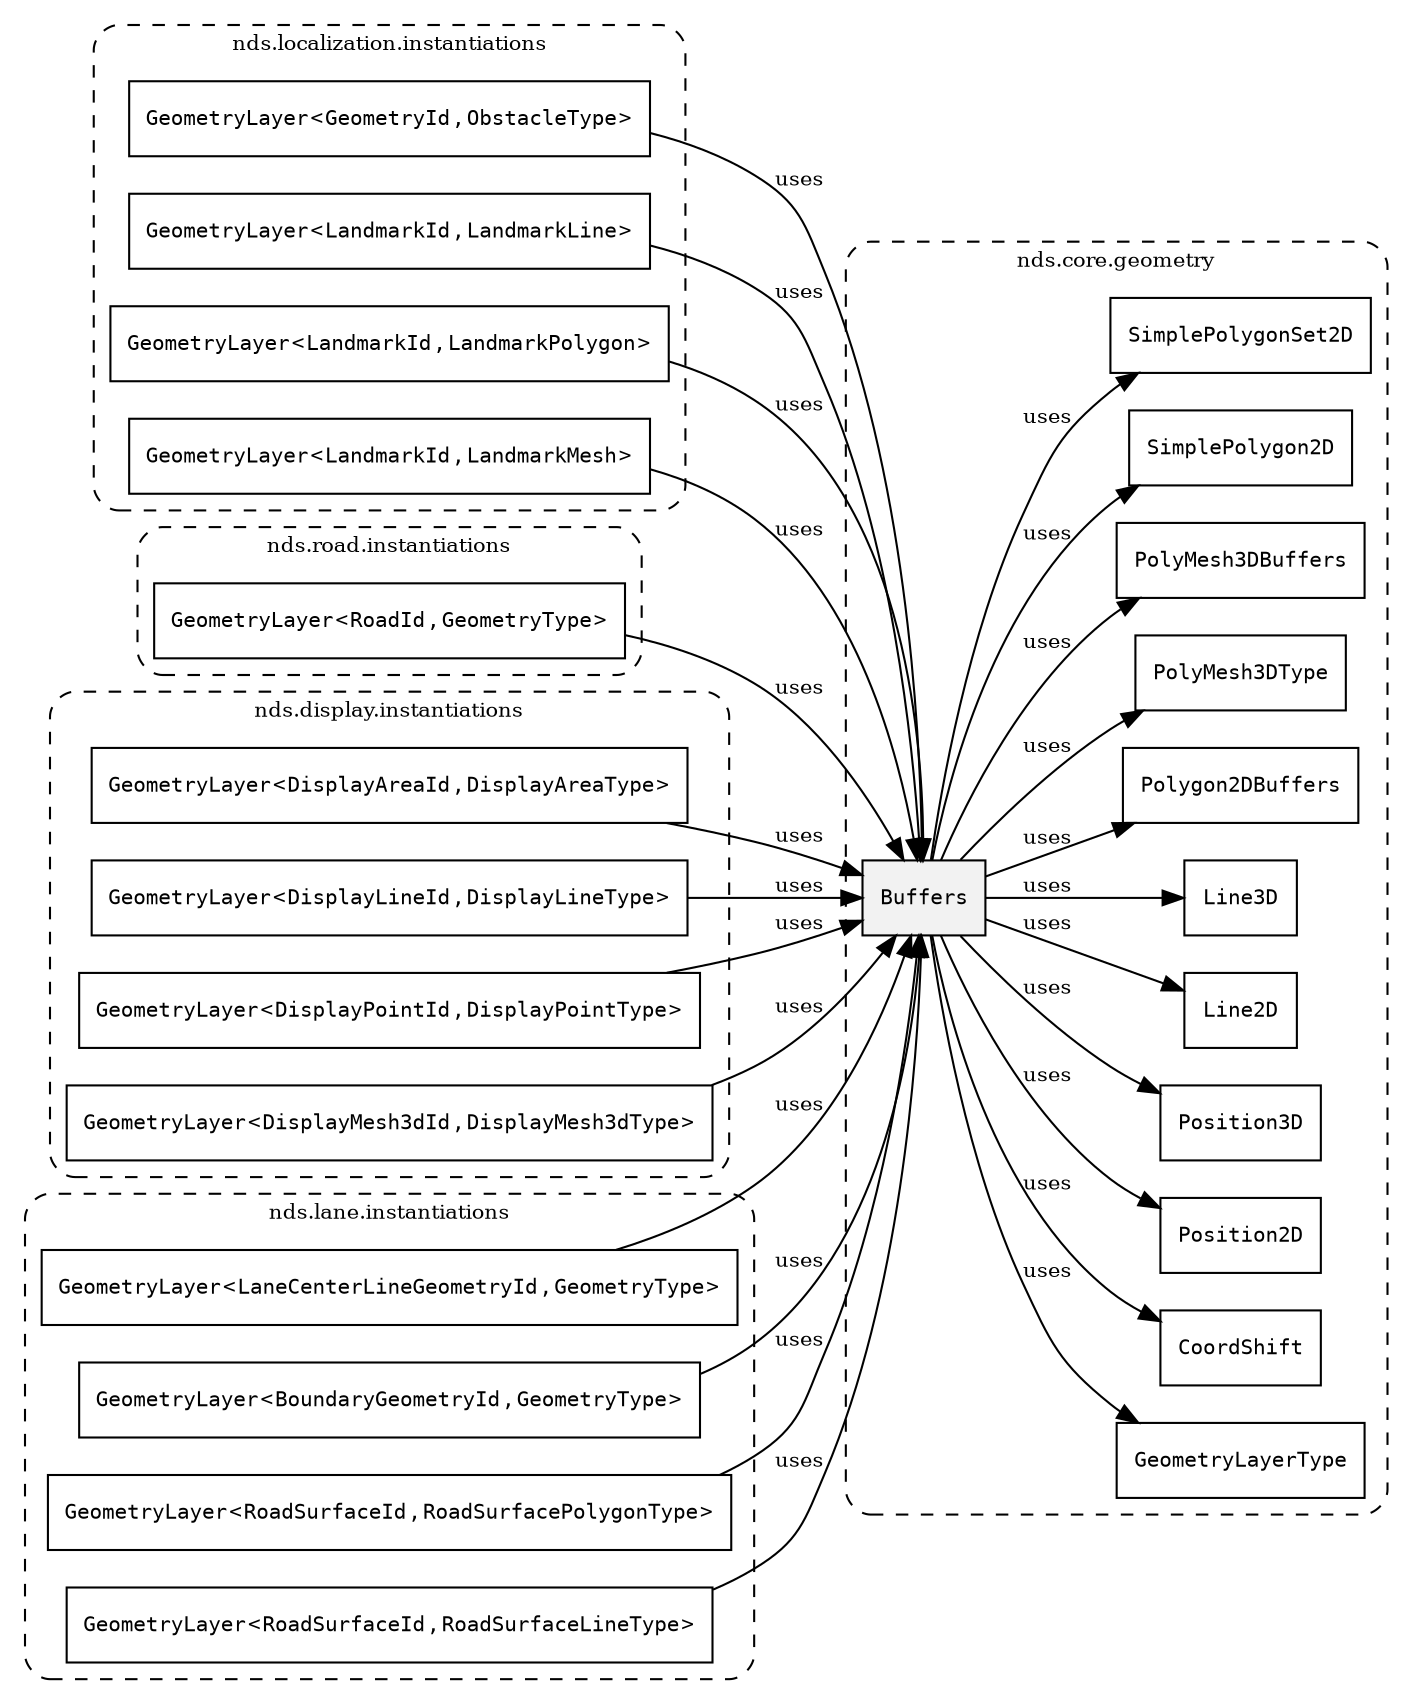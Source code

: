 /**
 * This dot file creates symbol collaboration diagram for Buffers.
 */
digraph ZSERIO
{
    node [shape=box, fontsize=10];
    rankdir="LR";
    fontsize=10;
    tooltip="Buffers collaboration diagram";

    subgraph "cluster_nds.core.geometry"
    {
        style="dashed, rounded";
        label="nds.core.geometry";
        tooltip="Package nds.core.geometry";
        href="../../../content/packages/nds.core.geometry.html#Package-nds-core-geometry";
        target="_parent";

        "Buffers" [style="filled", fillcolor="#0000000D", target="_parent", label=<<font face="monospace"><table align="center" border="0" cellspacing="0" cellpadding="0"><tr><td href="../../../content/packages/nds.core.geometry.html#Choice-Buffers" title="Choice defined in nds.core.geometry">Buffers</td></tr></table></font>>];
        "GeometryLayerType" [target="_parent", label=<<font face="monospace"><table align="center" border="0" cellspacing="0" cellpadding="0"><tr><td href="../../../content/packages/nds.core.geometry.html#Enum-GeometryLayerType" title="Enum defined in nds.core.geometry">GeometryLayerType</td></tr></table></font>>];
        "CoordShift" [target="_parent", label=<<font face="monospace"><table align="center" border="0" cellspacing="0" cellpadding="0"><tr><td href="../../../content/packages/nds.core.geometry.html#Subtype-CoordShift" title="Subtype defined in nds.core.geometry">CoordShift</td></tr></table></font>>];
        "Position2D" [target="_parent", label=<<font face="monospace"><table align="center" border="0" cellspacing="0" cellpadding="0"><tr><td href="../../../content/packages/nds.core.geometry.html#Structure-Position2D" title="Structure defined in nds.core.geometry">Position2D</td></tr></table></font>>];
        "Position3D" [target="_parent", label=<<font face="monospace"><table align="center" border="0" cellspacing="0" cellpadding="0"><tr><td href="../../../content/packages/nds.core.geometry.html#Structure-Position3D" title="Structure defined in nds.core.geometry">Position3D</td></tr></table></font>>];
        "Line2D" [target="_parent", label=<<font face="monospace"><table align="center" border="0" cellspacing="0" cellpadding="0"><tr><td href="../../../content/packages/nds.core.geometry.html#Structure-Line2D" title="Structure defined in nds.core.geometry">Line2D</td></tr></table></font>>];
        "Line3D" [target="_parent", label=<<font face="monospace"><table align="center" border="0" cellspacing="0" cellpadding="0"><tr><td href="../../../content/packages/nds.core.geometry.html#Structure-Line3D" title="Structure defined in nds.core.geometry">Line3D</td></tr></table></font>>];
        "Polygon2DBuffers" [target="_parent", label=<<font face="monospace"><table align="center" border="0" cellspacing="0" cellpadding="0"><tr><td href="../../../content/packages/nds.core.geometry.html#Structure-Polygon2DBuffers" title="Structure defined in nds.core.geometry">Polygon2DBuffers</td></tr></table></font>>];
        "PolyMesh3DType" [target="_parent", label=<<font face="monospace"><table align="center" border="0" cellspacing="0" cellpadding="0"><tr><td href="../../../content/packages/nds.core.geometry.html#Enum-PolyMesh3DType" title="Enum defined in nds.core.geometry">PolyMesh3DType</td></tr></table></font>>];
        "PolyMesh3DBuffers" [target="_parent", label=<<font face="monospace"><table align="center" border="0" cellspacing="0" cellpadding="0"><tr><td href="../../../content/packages/nds.core.geometry.html#Structure-PolyMesh3DBuffers" title="Structure defined in nds.core.geometry">PolyMesh3DBuffers</td></tr></table></font>>];
        "SimplePolygon2D" [target="_parent", label=<<font face="monospace"><table align="center" border="0" cellspacing="0" cellpadding="0"><tr><td href="../../../content/packages/nds.core.geometry.html#Subtype-SimplePolygon2D" title="Subtype defined in nds.core.geometry">SimplePolygon2D</td></tr></table></font>>];
        "SimplePolygonSet2D" [target="_parent", label=<<font face="monospace"><table align="center" border="0" cellspacing="0" cellpadding="0"><tr><td href="../../../content/packages/nds.core.geometry.html#Structure-SimplePolygonSet2D" title="Structure defined in nds.core.geometry">SimplePolygonSet2D</td></tr></table></font>>];
    }

    subgraph "cluster_nds.localization.instantiations"
    {
        style="dashed, rounded";
        label="nds.localization.instantiations";
        tooltip="Package nds.localization.instantiations";
        href="../../../content/packages/nds.localization.instantiations.html#Package-nds-localization-instantiations";
        target="_parent";

        "GeometryLayer&lt;GeometryId,ObstacleType&gt;" [target="_parent", label=<<font face="monospace"><table align="center" border="0" cellspacing="0" cellpadding="0"><tr><td href="../../../content/packages/nds.core.geometry.html#Structure-GeometryLayer" title="Structure defined in nds.core.geometry">GeometryLayer</td><td>&lt;</td><td><table align="center" border="0" cellspacing="0" cellpadding="0"><tr><td href="../../../content/packages/nds.core.geometry.html#Subtype-GeometryId" title="Subtype defined in nds.core.geometry">GeometryId</td></tr></table></td><td>,</td><td><table align="center" border="0" cellspacing="0" cellpadding="0"><tr><td href="../../../content/packages/nds.localization.types.html#Enum-ObstacleType" title="Enum defined in nds.localization.types">ObstacleType</td></tr></table></td><td>&gt;</td></tr></table></font>>];
        "GeometryLayer&lt;LandmarkId,LandmarkLine&gt;" [target="_parent", label=<<font face="monospace"><table align="center" border="0" cellspacing="0" cellpadding="0"><tr><td href="../../../content/packages/nds.core.geometry.html#Structure-GeometryLayer" title="Structure defined in nds.core.geometry">GeometryLayer</td><td>&lt;</td><td><table align="center" border="0" cellspacing="0" cellpadding="0"><tr><td href="../../../content/packages/nds.localization.types.html#Subtype-LandmarkId" title="Subtype defined in nds.localization.types">LandmarkId</td></tr></table></td><td>,</td><td><table align="center" border="0" cellspacing="0" cellpadding="0"><tr><td href="../../../content/packages/nds.localization.types.html#Structure-LandmarkLine" title="Structure defined in nds.localization.types">LandmarkLine</td></tr></table></td><td>&gt;</td></tr></table></font>>];
        "GeometryLayer&lt;LandmarkId,LandmarkPolygon&gt;" [target="_parent", label=<<font face="monospace"><table align="center" border="0" cellspacing="0" cellpadding="0"><tr><td href="../../../content/packages/nds.core.geometry.html#Structure-GeometryLayer" title="Structure defined in nds.core.geometry">GeometryLayer</td><td>&lt;</td><td><table align="center" border="0" cellspacing="0" cellpadding="0"><tr><td href="../../../content/packages/nds.localization.types.html#Subtype-LandmarkId" title="Subtype defined in nds.localization.types">LandmarkId</td></tr></table></td><td>,</td><td><table align="center" border="0" cellspacing="0" cellpadding="0"><tr><td href="../../../content/packages/nds.localization.types.html#Structure-LandmarkPolygon" title="Structure defined in nds.localization.types">LandmarkPolygon</td></tr></table></td><td>&gt;</td></tr></table></font>>];
        "GeometryLayer&lt;LandmarkId,LandmarkMesh&gt;" [target="_parent", label=<<font face="monospace"><table align="center" border="0" cellspacing="0" cellpadding="0"><tr><td href="../../../content/packages/nds.core.geometry.html#Structure-GeometryLayer" title="Structure defined in nds.core.geometry">GeometryLayer</td><td>&lt;</td><td><table align="center" border="0" cellspacing="0" cellpadding="0"><tr><td href="../../../content/packages/nds.localization.types.html#Subtype-LandmarkId" title="Subtype defined in nds.localization.types">LandmarkId</td></tr></table></td><td>,</td><td><table align="center" border="0" cellspacing="0" cellpadding="0"><tr><td href="../../../content/packages/nds.localization.types.html#Structure-LandmarkMesh" title="Structure defined in nds.localization.types">LandmarkMesh</td></tr></table></td><td>&gt;</td></tr></table></font>>];
    }

    subgraph "cluster_nds.road.instantiations"
    {
        style="dashed, rounded";
        label="nds.road.instantiations";
        tooltip="Package nds.road.instantiations";
        href="../../../content/packages/nds.road.instantiations.html#Package-nds-road-instantiations";
        target="_parent";

        "GeometryLayer&lt;RoadId,GeometryType&gt;" [target="_parent", label=<<font face="monospace"><table align="center" border="0" cellspacing="0" cellpadding="0"><tr><td href="../../../content/packages/nds.core.geometry.html#Structure-GeometryLayer" title="Structure defined in nds.core.geometry">GeometryLayer</td><td>&lt;</td><td><table align="center" border="0" cellspacing="0" cellpadding="0"><tr><td href="../../../content/packages/nds.road.reference.types.html#Subtype-RoadId" title="Subtype defined in nds.road.reference.types">RoadId</td></tr></table></td><td>,</td><td><table align="center" border="0" cellspacing="0" cellpadding="0"><tr><td href="../../../content/packages/nds.core.geometry.html#Subtype-GeometryType" title="Subtype defined in nds.core.geometry">GeometryType</td></tr></table></td><td>&gt;</td></tr></table></font>>];
    }

    subgraph "cluster_nds.display.instantiations"
    {
        style="dashed, rounded";
        label="nds.display.instantiations";
        tooltip="Package nds.display.instantiations";
        href="../../../content/packages/nds.display.instantiations.html#Package-nds-display-instantiations";
        target="_parent";

        "GeometryLayer&lt;DisplayAreaId,DisplayAreaType&gt;" [target="_parent", label=<<font face="monospace"><table align="center" border="0" cellspacing="0" cellpadding="0"><tr><td href="../../../content/packages/nds.core.geometry.html#Structure-GeometryLayer" title="Structure defined in nds.core.geometry">GeometryLayer</td><td>&lt;</td><td><table align="center" border="0" cellspacing="0" cellpadding="0"><tr><td href="../../../content/packages/nds.display.reference.types.html#Subtype-DisplayAreaId" title="Subtype defined in nds.display.reference.types">DisplayAreaId</td></tr></table></td><td>,</td><td><table align="center" border="0" cellspacing="0" cellpadding="0"><tr><td href="../../../content/packages/nds.display.types.html#Enum-DisplayAreaType" title="Enum defined in nds.display.types">DisplayAreaType</td></tr></table></td><td>&gt;</td></tr></table></font>>];
        "GeometryLayer&lt;DisplayLineId,DisplayLineType&gt;" [target="_parent", label=<<font face="monospace"><table align="center" border="0" cellspacing="0" cellpadding="0"><tr><td href="../../../content/packages/nds.core.geometry.html#Structure-GeometryLayer" title="Structure defined in nds.core.geometry">GeometryLayer</td><td>&lt;</td><td><table align="center" border="0" cellspacing="0" cellpadding="0"><tr><td href="../../../content/packages/nds.display.reference.types.html#Subtype-DisplayLineId" title="Subtype defined in nds.display.reference.types">DisplayLineId</td></tr></table></td><td>,</td><td><table align="center" border="0" cellspacing="0" cellpadding="0"><tr><td href="../../../content/packages/nds.display.types.html#Enum-DisplayLineType" title="Enum defined in nds.display.types">DisplayLineType</td></tr></table></td><td>&gt;</td></tr></table></font>>];
        "GeometryLayer&lt;DisplayPointId,DisplayPointType&gt;" [target="_parent", label=<<font face="monospace"><table align="center" border="0" cellspacing="0" cellpadding="0"><tr><td href="../../../content/packages/nds.core.geometry.html#Structure-GeometryLayer" title="Structure defined in nds.core.geometry">GeometryLayer</td><td>&lt;</td><td><table align="center" border="0" cellspacing="0" cellpadding="0"><tr><td href="../../../content/packages/nds.display.reference.types.html#Subtype-DisplayPointId" title="Subtype defined in nds.display.reference.types">DisplayPointId</td></tr></table></td><td>,</td><td><table align="center" border="0" cellspacing="0" cellpadding="0"><tr><td href="../../../content/packages/nds.display.types.html#Enum-DisplayPointType" title="Enum defined in nds.display.types">DisplayPointType</td></tr></table></td><td>&gt;</td></tr></table></font>>];
        "GeometryLayer&lt;DisplayMesh3dId,DisplayMesh3dType&gt;" [target="_parent", label=<<font face="monospace"><table align="center" border="0" cellspacing="0" cellpadding="0"><tr><td href="../../../content/packages/nds.core.geometry.html#Structure-GeometryLayer" title="Structure defined in nds.core.geometry">GeometryLayer</td><td>&lt;</td><td><table align="center" border="0" cellspacing="0" cellpadding="0"><tr><td href="../../../content/packages/nds.display.reference.types.html#Subtype-DisplayMesh3dId" title="Subtype defined in nds.display.reference.types">DisplayMesh3dId</td></tr></table></td><td>,</td><td><table align="center" border="0" cellspacing="0" cellpadding="0"><tr><td href="../../../content/packages/nds.display.types.html#Enum-DisplayMesh3dType" title="Enum defined in nds.display.types">DisplayMesh3dType</td></tr></table></td><td>&gt;</td></tr></table></font>>];
    }

    subgraph "cluster_nds.lane.instantiations"
    {
        style="dashed, rounded";
        label="nds.lane.instantiations";
        tooltip="Package nds.lane.instantiations";
        href="../../../content/packages/nds.lane.instantiations.html#Package-nds-lane-instantiations";
        target="_parent";

        "GeometryLayer&lt;LaneCenterLineGeometryId,GeometryType&gt;" [target="_parent", label=<<font face="monospace"><table align="center" border="0" cellspacing="0" cellpadding="0"><tr><td href="../../../content/packages/nds.core.geometry.html#Structure-GeometryLayer" title="Structure defined in nds.core.geometry">GeometryLayer</td><td>&lt;</td><td><table align="center" border="0" cellspacing="0" cellpadding="0"><tr><td href="../../../content/packages/nds.lane.lanes.html#Subtype-LaneCenterLineGeometryId" title="Subtype defined in nds.lane.lanes">LaneCenterLineGeometryId</td></tr></table></td><td>,</td><td><table align="center" border="0" cellspacing="0" cellpadding="0"><tr><td href="../../../content/packages/nds.core.geometry.html#Subtype-GeometryType" title="Subtype defined in nds.core.geometry">GeometryType</td></tr></table></td><td>&gt;</td></tr></table></font>>];
        "GeometryLayer&lt;BoundaryGeometryId,GeometryType&gt;" [target="_parent", label=<<font face="monospace"><table align="center" border="0" cellspacing="0" cellpadding="0"><tr><td href="../../../content/packages/nds.core.geometry.html#Structure-GeometryLayer" title="Structure defined in nds.core.geometry">GeometryLayer</td><td>&lt;</td><td><table align="center" border="0" cellspacing="0" cellpadding="0"><tr><td href="../../../content/packages/nds.lane.boundaries.html#Subtype-BoundaryGeometryId" title="Subtype defined in nds.lane.boundaries">BoundaryGeometryId</td></tr></table></td><td>,</td><td><table align="center" border="0" cellspacing="0" cellpadding="0"><tr><td href="../../../content/packages/nds.core.geometry.html#Subtype-GeometryType" title="Subtype defined in nds.core.geometry">GeometryType</td></tr></table></td><td>&gt;</td></tr></table></font>>];
        "GeometryLayer&lt;RoadSurfaceId,RoadSurfacePolygonType&gt;" [target="_parent", label=<<font face="monospace"><table align="center" border="0" cellspacing="0" cellpadding="0"><tr><td href="../../../content/packages/nds.core.geometry.html#Structure-GeometryLayer" title="Structure defined in nds.core.geometry">GeometryLayer</td><td>&lt;</td><td><table align="center" border="0" cellspacing="0" cellpadding="0"><tr><td href="../../../content/packages/nds.lane.reference.types.html#Subtype-RoadSurfaceId" title="Subtype defined in nds.lane.reference.types">RoadSurfaceId</td></tr></table></td><td>,</td><td><table align="center" border="0" cellspacing="0" cellpadding="0"><tr><td href="../../../content/packages/nds.lane.roadsurface.html#Structure-RoadSurfacePolygonType" title="Structure defined in nds.lane.roadsurface">RoadSurfacePolygonType</td></tr></table></td><td>&gt;</td></tr></table></font>>];
        "GeometryLayer&lt;RoadSurfaceId,RoadSurfaceLineType&gt;" [target="_parent", label=<<font face="monospace"><table align="center" border="0" cellspacing="0" cellpadding="0"><tr><td href="../../../content/packages/nds.core.geometry.html#Structure-GeometryLayer" title="Structure defined in nds.core.geometry">GeometryLayer</td><td>&lt;</td><td><table align="center" border="0" cellspacing="0" cellpadding="0"><tr><td href="../../../content/packages/nds.lane.reference.types.html#Subtype-RoadSurfaceId" title="Subtype defined in nds.lane.reference.types">RoadSurfaceId</td></tr></table></td><td>,</td><td><table align="center" border="0" cellspacing="0" cellpadding="0"><tr><td href="../../../content/packages/nds.lane.roadsurface.html#Structure-RoadSurfaceLineType" title="Structure defined in nds.lane.roadsurface">RoadSurfaceLineType</td></tr></table></td><td>&gt;</td></tr></table></font>>];
    }

    "Buffers" -> "GeometryLayerType" [label="uses", fontsize=10];
    "Buffers" -> "CoordShift" [label="uses", fontsize=10];
    "Buffers" -> "Position2D" [label="uses", fontsize=10];
    "Buffers" -> "Position3D" [label="uses", fontsize=10];
    "Buffers" -> "Line2D" [label="uses", fontsize=10];
    "Buffers" -> "Line3D" [label="uses", fontsize=10];
    "Buffers" -> "Polygon2DBuffers" [label="uses", fontsize=10];
    "Buffers" -> "PolyMesh3DType" [label="uses", fontsize=10];
    "Buffers" -> "PolyMesh3DBuffers" [label="uses", fontsize=10];
    "Buffers" -> "SimplePolygon2D" [label="uses", fontsize=10];
    "Buffers" -> "SimplePolygonSet2D" [label="uses", fontsize=10];
    "GeometryLayer&lt;GeometryId,ObstacleType&gt;" -> "Buffers" [label="uses", fontsize=10];
    "GeometryLayer&lt;LandmarkId,LandmarkLine&gt;" -> "Buffers" [label="uses", fontsize=10];
    "GeometryLayer&lt;LandmarkId,LandmarkPolygon&gt;" -> "Buffers" [label="uses", fontsize=10];
    "GeometryLayer&lt;LandmarkId,LandmarkMesh&gt;" -> "Buffers" [label="uses", fontsize=10];
    "GeometryLayer&lt;RoadId,GeometryType&gt;" -> "Buffers" [label="uses", fontsize=10];
    "GeometryLayer&lt;DisplayAreaId,DisplayAreaType&gt;" -> "Buffers" [label="uses", fontsize=10];
    "GeometryLayer&lt;DisplayLineId,DisplayLineType&gt;" -> "Buffers" [label="uses", fontsize=10];
    "GeometryLayer&lt;DisplayPointId,DisplayPointType&gt;" -> "Buffers" [label="uses", fontsize=10];
    "GeometryLayer&lt;DisplayMesh3dId,DisplayMesh3dType&gt;" -> "Buffers" [label="uses", fontsize=10];
    "GeometryLayer&lt;LaneCenterLineGeometryId,GeometryType&gt;" -> "Buffers" [label="uses", fontsize=10];
    "GeometryLayer&lt;BoundaryGeometryId,GeometryType&gt;" -> "Buffers" [label="uses", fontsize=10];
    "GeometryLayer&lt;RoadSurfaceId,RoadSurfacePolygonType&gt;" -> "Buffers" [label="uses", fontsize=10];
    "GeometryLayer&lt;RoadSurfaceId,RoadSurfaceLineType&gt;" -> "Buffers" [label="uses", fontsize=10];
}
